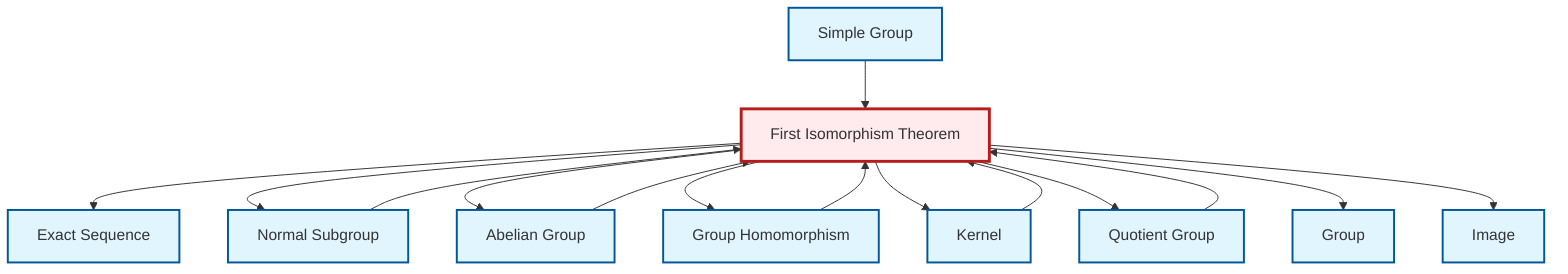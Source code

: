 graph TD
    classDef definition fill:#e1f5fe,stroke:#01579b,stroke-width:2px
    classDef theorem fill:#f3e5f5,stroke:#4a148c,stroke-width:2px
    classDef axiom fill:#fff3e0,stroke:#e65100,stroke-width:2px
    classDef example fill:#e8f5e9,stroke:#1b5e20,stroke-width:2px
    classDef current fill:#ffebee,stroke:#b71c1c,stroke-width:3px
    def-simple-group["Simple Group"]:::definition
    def-image["Image"]:::definition
    thm-first-isomorphism["First Isomorphism Theorem"]:::theorem
    def-group["Group"]:::definition
    def-quotient-group["Quotient Group"]:::definition
    def-exact-sequence["Exact Sequence"]:::definition
    def-kernel["Kernel"]:::definition
    def-abelian-group["Abelian Group"]:::definition
    def-homomorphism["Group Homomorphism"]:::definition
    def-normal-subgroup["Normal Subgroup"]:::definition
    thm-first-isomorphism --> def-exact-sequence
    def-kernel --> thm-first-isomorphism
    thm-first-isomorphism --> def-normal-subgroup
    def-abelian-group --> thm-first-isomorphism
    thm-first-isomorphism --> def-abelian-group
    def-homomorphism --> thm-first-isomorphism
    def-quotient-group --> thm-first-isomorphism
    thm-first-isomorphism --> def-homomorphism
    thm-first-isomorphism --> def-kernel
    thm-first-isomorphism --> def-quotient-group
    def-simple-group --> thm-first-isomorphism
    def-normal-subgroup --> thm-first-isomorphism
    thm-first-isomorphism --> def-group
    thm-first-isomorphism --> def-image
    class thm-first-isomorphism current